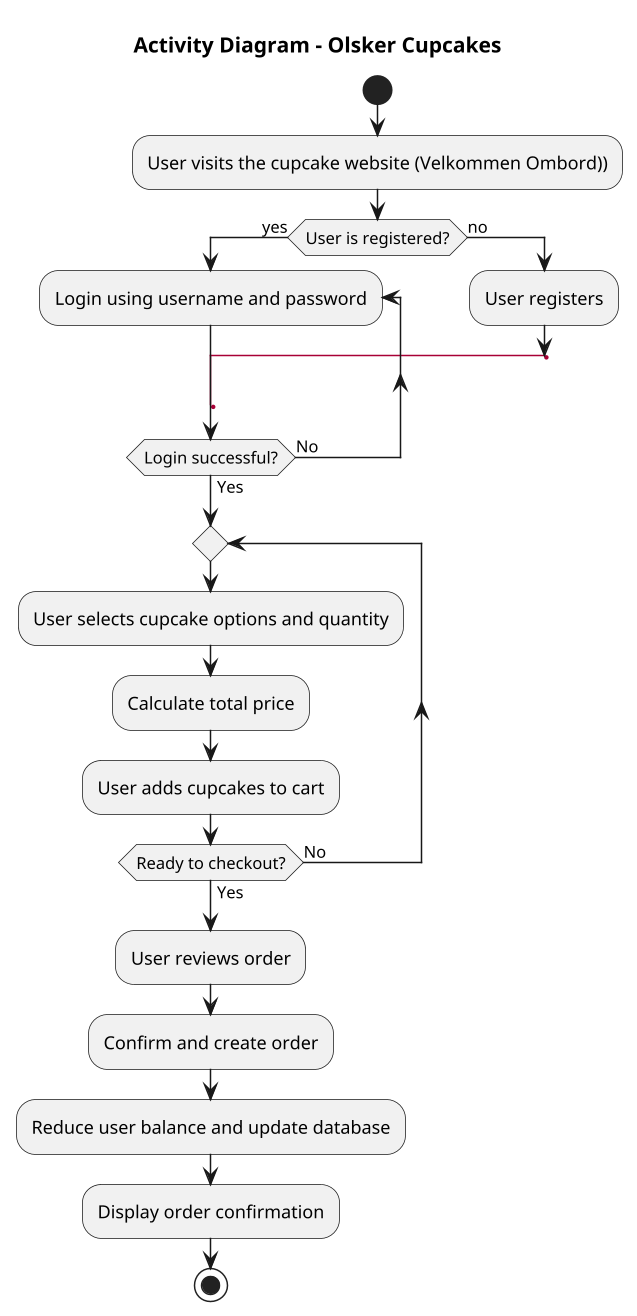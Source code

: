 @startuml
title Activity Diagram - Olsker Cupcakes
scale 1.5
start
:User visits the cupcake website (Velkommen Ombord));

if (User is registered?) then (yes)
    repeat :Login using username and password;
    label sp_lab2
    label sp_lab1
    repeat while (Login successful?) is (No) not (Yes)


        repeat
            :User selects cupcake options and quantity;
            :Calculate total price;
            :User adds cupcakes to cart;
        repeat while (Ready to checkout?) is (No) not (Yes)
                :User reviews order;
                :Confirm and create order;
                :Reduce user balance and update database;
                :Display order confirmation;
                stop
else (no)
    :User registers;
    goto sp_lab1
endif


@enduml
